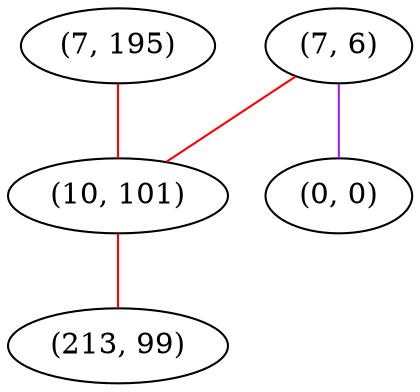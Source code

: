 graph "" {
"(7, 195)";
"(7, 6)";
"(0, 0)";
"(10, 101)";
"(213, 99)";
"(7, 195)" -- "(10, 101)"  [color=red, key=0, weight=1];
"(7, 6)" -- "(10, 101)"  [color=red, key=0, weight=1];
"(7, 6)" -- "(0, 0)"  [color=purple, key=0, weight=4];
"(10, 101)" -- "(213, 99)"  [color=red, key=0, weight=1];
}
